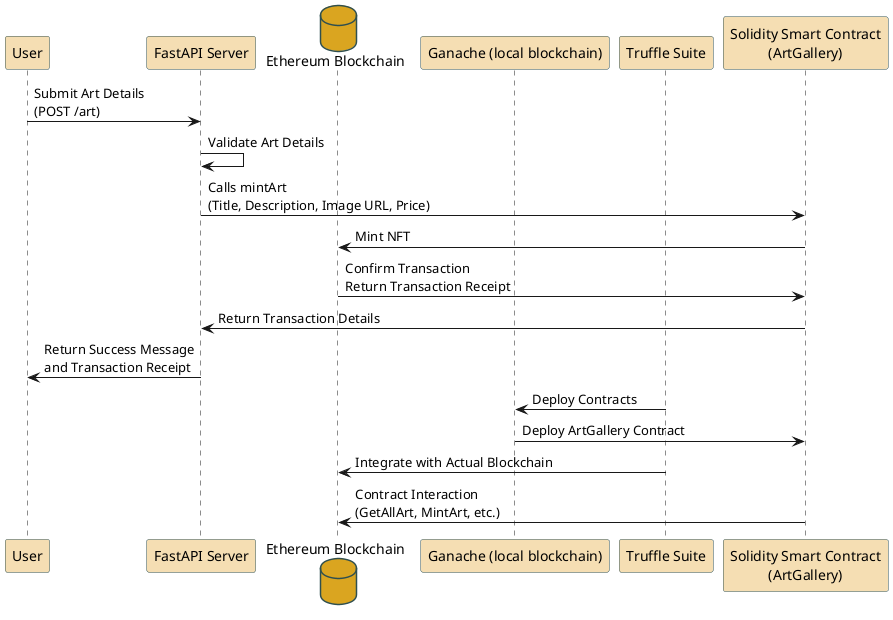 @startuml

skinparam rectangle {
    BackgroundColor Snow
    BorderColor Black
}

skinparam database {
    BackgroundColor GoldenRod
    BorderColor DarkSlateGray
}

skinparam participant {
    BackgroundColor Wheat
    BorderColor DarkSlateGray
}

' Components
participant "User" as user
participant "FastAPI Server" as fastapi
database "Ethereum Blockchain" as blockchain
participant "Ganache (local blockchain)" as ganache
participant "Truffle Suite" as truffle
participant "Solidity Smart Contract\n(ArtGallery)" as contract

' Workflow
user -> fastapi : Submit Art Details\n(POST /art)
fastapi -> fastapi : Validate Art Details
fastapi -> contract : Calls mintArt\n(Title, Description, Image URL, Price)
contract -> blockchain : Mint NFT
blockchain -> contract : Confirm Transaction\nReturn Transaction Receipt
contract -> fastapi : Return Transaction Details
fastapi -> user : Return Success Message\nand Transaction Receipt

' Additional Interactions for Setup
truffle -> ganache : Deploy Contracts
ganache -> contract : Deploy ArtGallery Contract
truffle -> blockchain : Integrate with Actual Blockchain
contract -> blockchain : Contract Interaction\n(GetAllArt, MintArt, etc.)

@enduml
